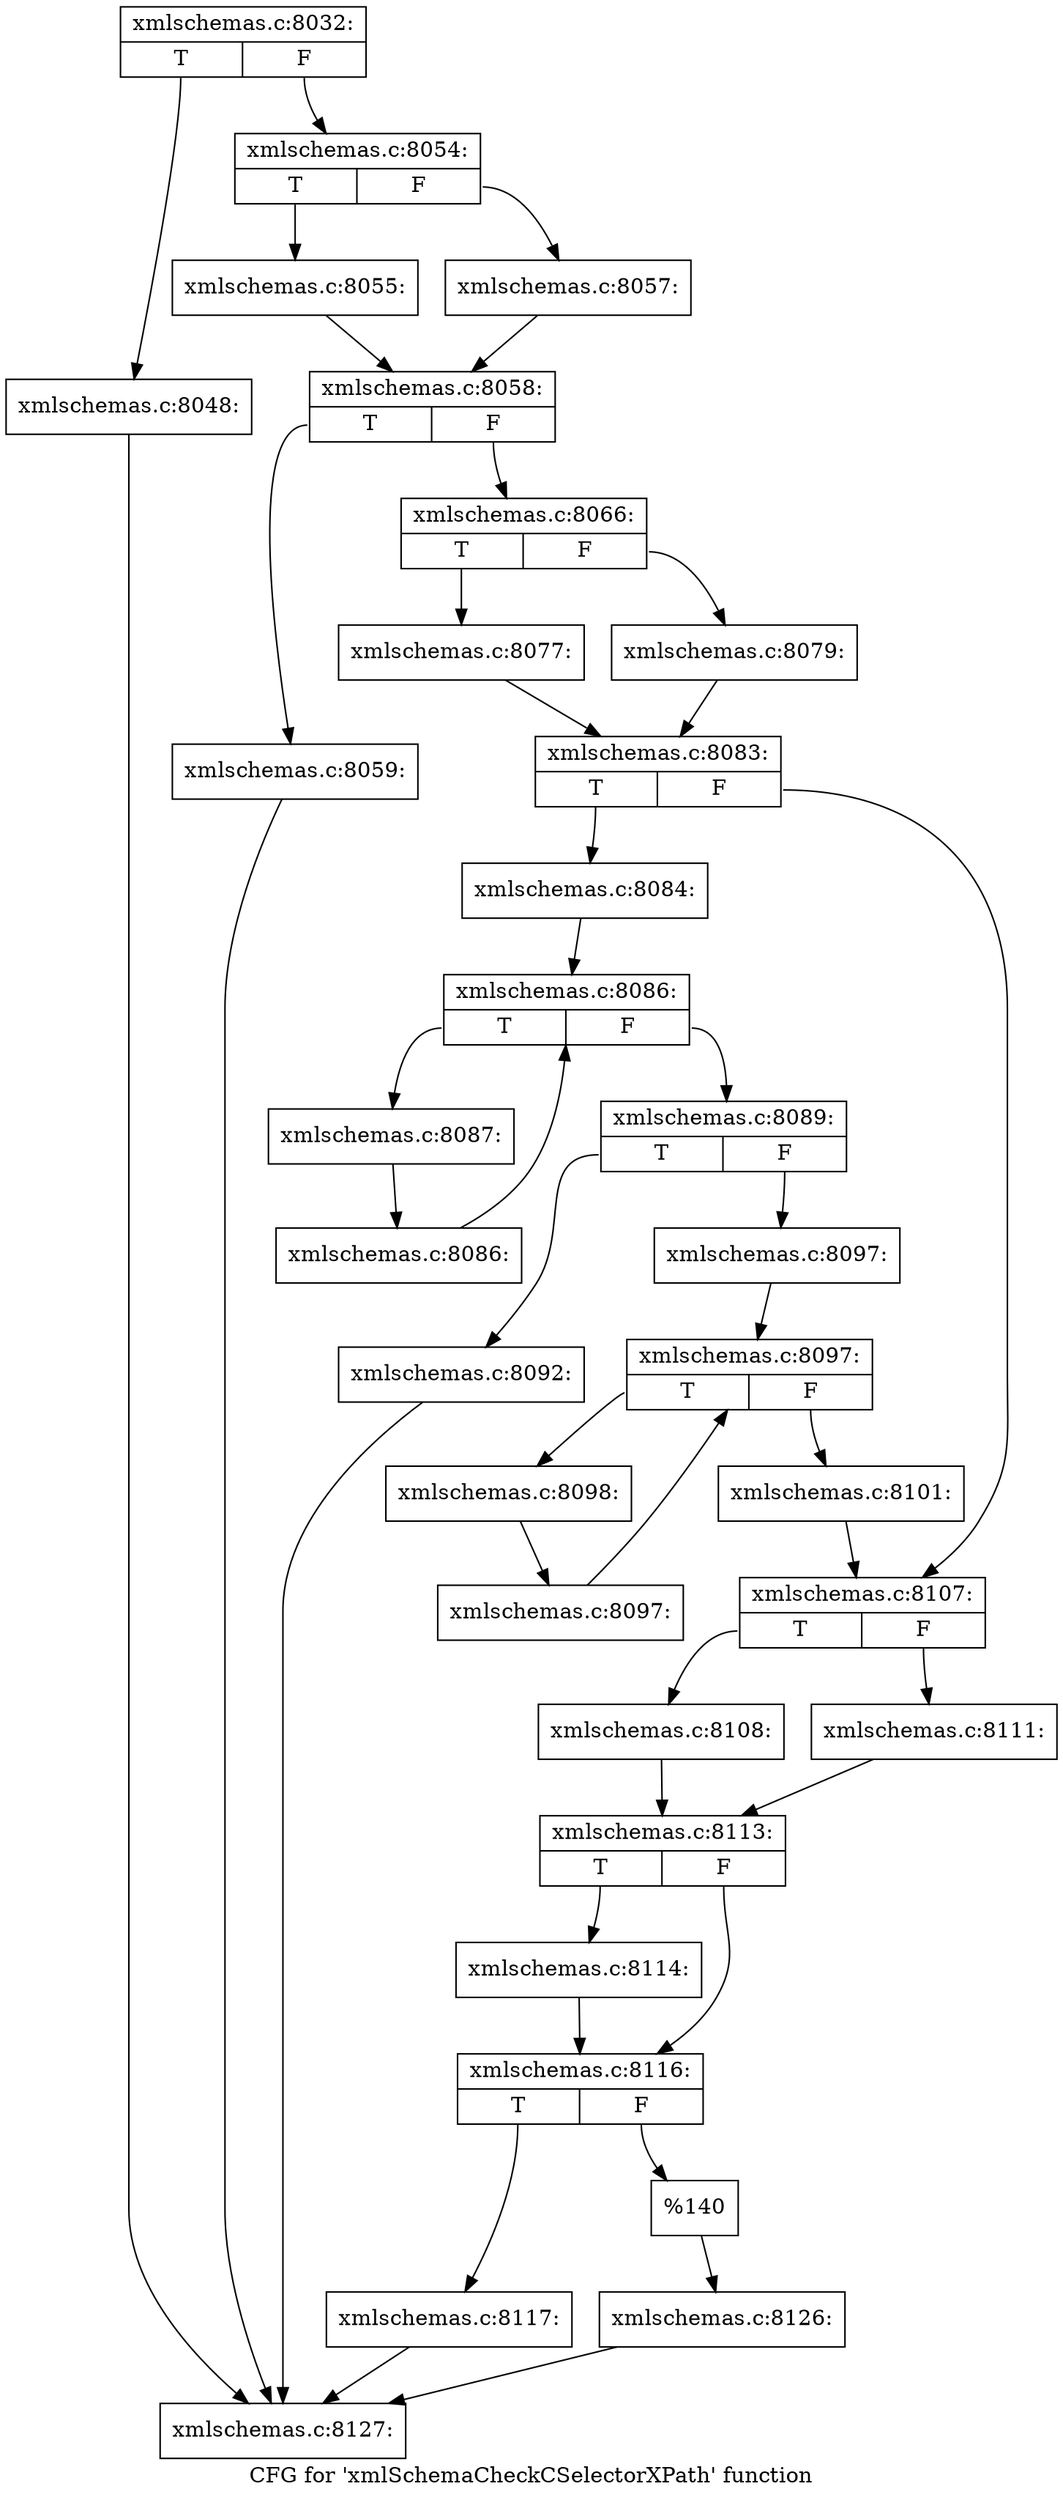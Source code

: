 digraph "CFG for 'xmlSchemaCheckCSelectorXPath' function" {
	label="CFG for 'xmlSchemaCheckCSelectorXPath' function";

	Node0x55d026279c30 [shape=record,label="{xmlschemas.c:8032:|{<s0>T|<s1>F}}"];
	Node0x55d026279c30:s0 -> Node0x55d0262844d0;
	Node0x55d026279c30:s1 -> Node0x55d026284520;
	Node0x55d0262844d0 [shape=record,label="{xmlschemas.c:8048:}"];
	Node0x55d0262844d0 -> Node0x55d026279c80;
	Node0x55d026284520 [shape=record,label="{xmlschemas.c:8054:|{<s0>T|<s1>F}}"];
	Node0x55d026284520:s0 -> Node0x55d0262850c0;
	Node0x55d026284520:s1 -> Node0x55d026285160;
	Node0x55d0262850c0 [shape=record,label="{xmlschemas.c:8055:}"];
	Node0x55d0262850c0 -> Node0x55d026285110;
	Node0x55d026285160 [shape=record,label="{xmlschemas.c:8057:}"];
	Node0x55d026285160 -> Node0x55d026285110;
	Node0x55d026285110 [shape=record,label="{xmlschemas.c:8058:|{<s0>T|<s1>F}}"];
	Node0x55d026285110:s0 -> Node0x55d0262858b0;
	Node0x55d026285110:s1 -> Node0x55d026285950;
	Node0x55d0262858b0 [shape=record,label="{xmlschemas.c:8059:}"];
	Node0x55d0262858b0 -> Node0x55d026279c80;
	Node0x55d026285950 [shape=record,label="{xmlschemas.c:8066:|{<s0>T|<s1>F}}"];
	Node0x55d026285950:s0 -> Node0x55d025dfc6d0;
	Node0x55d026285950:s1 -> Node0x55d025dfc770;
	Node0x55d025dfc6d0 [shape=record,label="{xmlschemas.c:8077:}"];
	Node0x55d025dfc6d0 -> Node0x55d025dfc720;
	Node0x55d025dfc770 [shape=record,label="{xmlschemas.c:8079:}"];
	Node0x55d025dfc770 -> Node0x55d025dfc720;
	Node0x55d025dfc720 [shape=record,label="{xmlschemas.c:8083:|{<s0>T|<s1>F}}"];
	Node0x55d025dfc720:s0 -> Node0x55d025f443e0;
	Node0x55d025dfc720:s1 -> Node0x55d025f44430;
	Node0x55d025f443e0 [shape=record,label="{xmlschemas.c:8084:}"];
	Node0x55d025f443e0 -> Node0x55d025f44d90;
	Node0x55d025f44d90 [shape=record,label="{xmlschemas.c:8086:|{<s0>T|<s1>F}}"];
	Node0x55d025f44d90:s0 -> Node0x55d025f45010;
	Node0x55d025f44d90:s1 -> Node0x55d025f44bf0;
	Node0x55d025f45010 [shape=record,label="{xmlschemas.c:8087:}"];
	Node0x55d025f45010 -> Node0x55d025f44f80;
	Node0x55d025f44f80 [shape=record,label="{xmlschemas.c:8086:}"];
	Node0x55d025f44f80 -> Node0x55d025f44d90;
	Node0x55d025f44bf0 [shape=record,label="{xmlschemas.c:8089:|{<s0>T|<s1>F}}"];
	Node0x55d025f44bf0:s0 -> Node0x55d02628c9d0;
	Node0x55d025f44bf0:s1 -> Node0x55d02628ca20;
	Node0x55d02628c9d0 [shape=record,label="{xmlschemas.c:8092:}"];
	Node0x55d02628c9d0 -> Node0x55d026279c80;
	Node0x55d02628ca20 [shape=record,label="{xmlschemas.c:8097:}"];
	Node0x55d02628ca20 -> Node0x55d02628d680;
	Node0x55d02628d680 [shape=record,label="{xmlschemas.c:8097:|{<s0>T|<s1>F}}"];
	Node0x55d02628d680:s0 -> Node0x55d02628d960;
	Node0x55d02628d680:s1 -> Node0x55d02628d4e0;
	Node0x55d02628d960 [shape=record,label="{xmlschemas.c:8098:}"];
	Node0x55d02628d960 -> Node0x55d02628d8d0;
	Node0x55d02628d8d0 [shape=record,label="{xmlschemas.c:8097:}"];
	Node0x55d02628d8d0 -> Node0x55d02628d680;
	Node0x55d02628d4e0 [shape=record,label="{xmlschemas.c:8101:}"];
	Node0x55d02628d4e0 -> Node0x55d025f44430;
	Node0x55d025f44430 [shape=record,label="{xmlschemas.c:8107:|{<s0>T|<s1>F}}"];
	Node0x55d025f44430:s0 -> Node0x55d02628f560;
	Node0x55d025f44430:s1 -> Node0x55d02628f600;
	Node0x55d02628f560 [shape=record,label="{xmlschemas.c:8108:}"];
	Node0x55d02628f560 -> Node0x55d02628f5b0;
	Node0x55d02628f600 [shape=record,label="{xmlschemas.c:8111:}"];
	Node0x55d02628f600 -> Node0x55d02628f5b0;
	Node0x55d02628f5b0 [shape=record,label="{xmlschemas.c:8113:|{<s0>T|<s1>F}}"];
	Node0x55d02628f5b0:s0 -> Node0x55d025fc3e90;
	Node0x55d02628f5b0:s1 -> Node0x55d025fc3ee0;
	Node0x55d025fc3e90 [shape=record,label="{xmlschemas.c:8114:}"];
	Node0x55d025fc3e90 -> Node0x55d025fc3ee0;
	Node0x55d025fc3ee0 [shape=record,label="{xmlschemas.c:8116:|{<s0>T|<s1>F}}"];
	Node0x55d025fc3ee0:s0 -> Node0x55d025fc4410;
	Node0x55d025fc3ee0:s1 -> Node0x55d025fc4460;
	Node0x55d025fc4410 [shape=record,label="{xmlschemas.c:8117:}"];
	Node0x55d025fc4410 -> Node0x55d026279c80;
	Node0x55d025fc4460 [shape=record,label="{%140}"];
	Node0x55d025fc4460 -> Node0x55d026285900;
	Node0x55d026285900 [shape=record,label="{xmlschemas.c:8126:}"];
	Node0x55d026285900 -> Node0x55d026279c80;
	Node0x55d026279c80 [shape=record,label="{xmlschemas.c:8127:}"];
}
